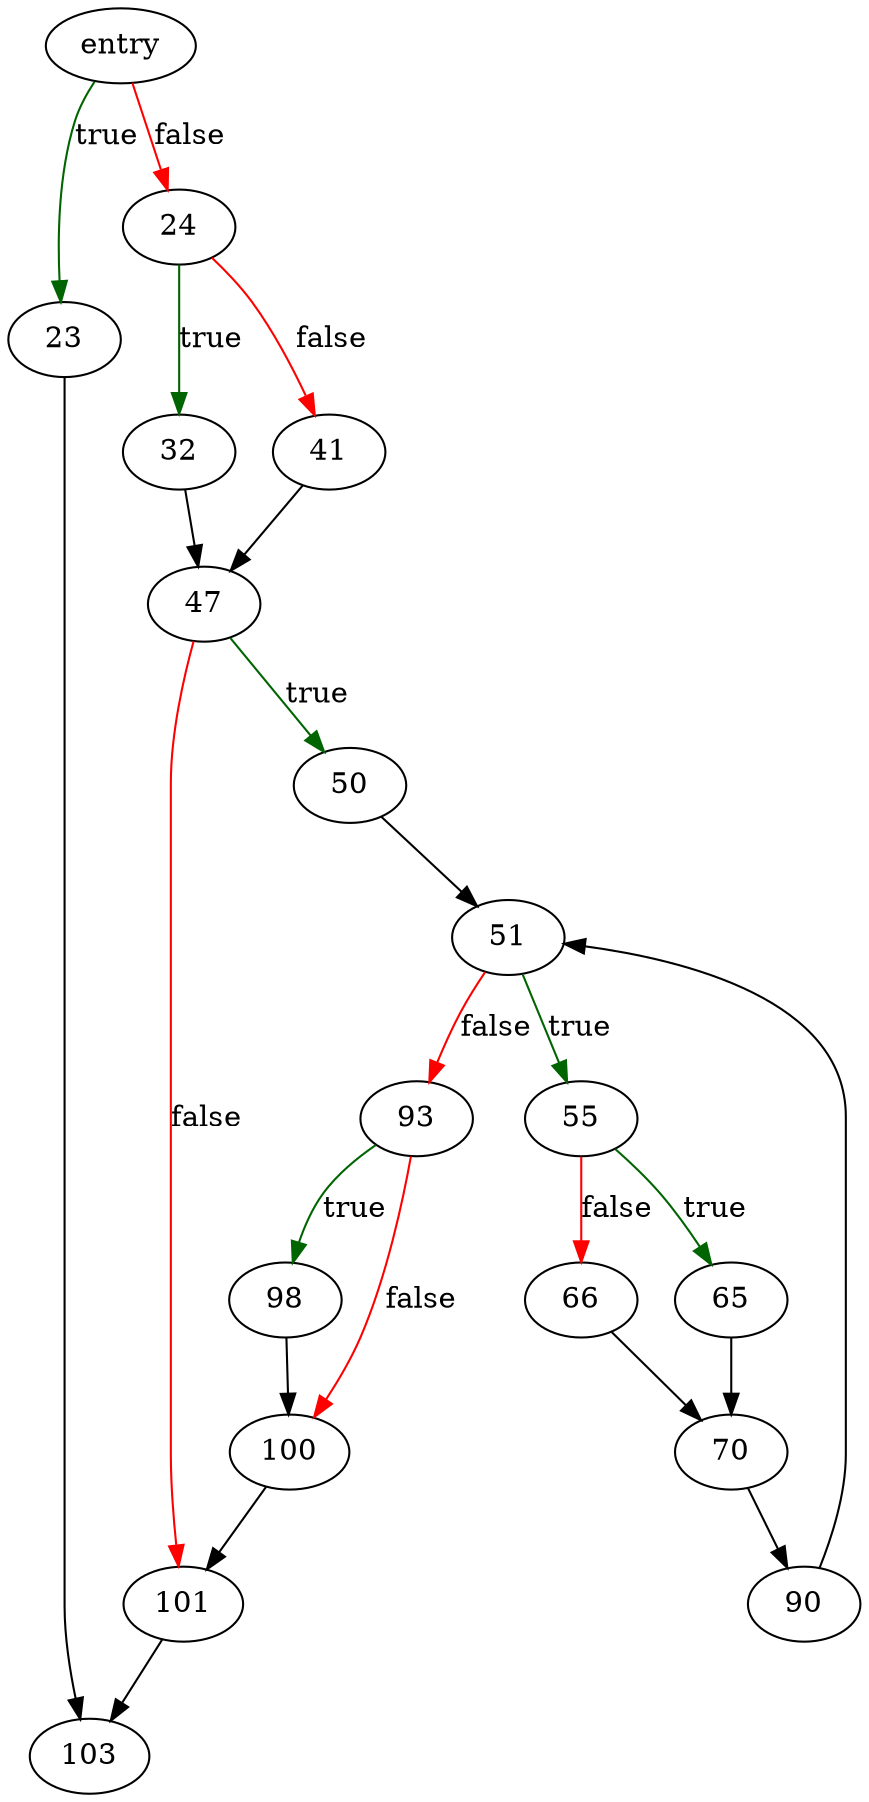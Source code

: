 digraph "sqlite3KeyInfoOfIndex" {
	// Node definitions.
	2 [label=entry];
	23;
	24;
	32;
	41;
	47;
	50;
	51;
	55;
	65;
	66;
	70;
	90;
	93;
	98;
	100;
	101;
	103;

	// Edge definitions.
	2 -> 23 [
		color=darkgreen
		label=true
	];
	2 -> 24 [
		color=red
		label=false
	];
	23 -> 103;
	24 -> 32 [
		color=darkgreen
		label=true
	];
	24 -> 41 [
		color=red
		label=false
	];
	32 -> 47;
	41 -> 47;
	47 -> 50 [
		color=darkgreen
		label=true
	];
	47 -> 101 [
		color=red
		label=false
	];
	50 -> 51;
	51 -> 55 [
		color=darkgreen
		label=true
	];
	51 -> 93 [
		color=red
		label=false
	];
	55 -> 65 [
		color=darkgreen
		label=true
	];
	55 -> 66 [
		color=red
		label=false
	];
	65 -> 70;
	66 -> 70;
	70 -> 90;
	90 -> 51;
	93 -> 98 [
		color=darkgreen
		label=true
	];
	93 -> 100 [
		color=red
		label=false
	];
	98 -> 100;
	100 -> 101;
	101 -> 103;
}